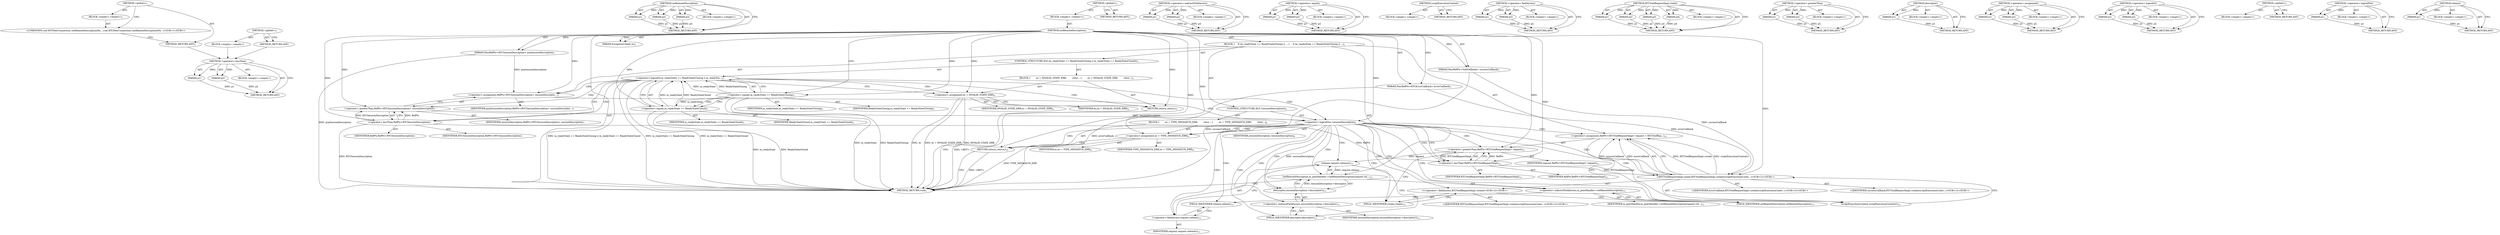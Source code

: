 digraph "&lt;global&gt;" {
vulnerable_110 [label=<(METHOD,&lt;operator&gt;.lessThan)>];
vulnerable_111 [label=<(PARAM,p1)>];
vulnerable_112 [label=<(PARAM,p2)>];
vulnerable_113 [label=<(BLOCK,&lt;empty&gt;,&lt;empty&gt;)>];
vulnerable_114 [label=<(METHOD_RETURN,ANY)>];
vulnerable_134 [label=<(METHOD,setRemoteDescription)>];
vulnerable_135 [label=<(PARAM,p1)>];
vulnerable_136 [label=<(PARAM,p2)>];
vulnerable_137 [label=<(PARAM,p3)>];
vulnerable_138 [label=<(BLOCK,&lt;empty&gt;,&lt;empty&gt;)>];
vulnerable_139 [label=<(METHOD_RETURN,ANY)>];
vulnerable_6 [label=<(METHOD,&lt;global&gt;)<SUB>1</SUB>>];
vulnerable_7 [label=<(BLOCK,&lt;empty&gt;,&lt;empty&gt;)<SUB>1</SUB>>];
vulnerable_8 [label=<(METHOD,setRemoteDescription)<SUB>1</SUB>>];
vulnerable_9 [label=<(PARAM,PassRefPtr&lt;RTCSessionDescription&gt; prpSessionDescription)<SUB>1</SUB>>];
vulnerable_10 [label=<(PARAM,PassRefPtr&lt;VoidCallback&gt; successCallback)<SUB>1</SUB>>];
vulnerable_11 [label=<(PARAM,PassRefPtr&lt;RTCErrorCallback&gt; errorCallback)<SUB>1</SUB>>];
vulnerable_12 [label=<(PARAM,ExceptionCode&amp; ec)<SUB>1</SUB>>];
vulnerable_13 [label=<(BLOCK,{
    if (m_readyState == ReadyStateClosing || ...,{
    if (m_readyState == ReadyStateClosing || ...)<SUB>2</SUB>>];
vulnerable_14 [label=<(CONTROL_STRUCTURE,IF,if (m_readyState == ReadyStateClosing || m_readyState == ReadyStateClosed))<SUB>3</SUB>>];
vulnerable_15 [label=<(&lt;operator&gt;.logicalOr,m_readyState == ReadyStateClosing || m_readySta...)<SUB>3</SUB>>];
vulnerable_16 [label=<(&lt;operator&gt;.equals,m_readyState == ReadyStateClosing)<SUB>3</SUB>>];
vulnerable_17 [label=<(IDENTIFIER,m_readyState,m_readyState == ReadyStateClosing)<SUB>3</SUB>>];
vulnerable_18 [label=<(IDENTIFIER,ReadyStateClosing,m_readyState == ReadyStateClosing)<SUB>3</SUB>>];
vulnerable_19 [label=<(&lt;operator&gt;.equals,m_readyState == ReadyStateClosed)<SUB>3</SUB>>];
vulnerable_20 [label=<(IDENTIFIER,m_readyState,m_readyState == ReadyStateClosed)<SUB>3</SUB>>];
vulnerable_21 [label=<(IDENTIFIER,ReadyStateClosed,m_readyState == ReadyStateClosed)<SUB>3</SUB>>];
vulnerable_22 [label=<(BLOCK,{
        ec = INVALID_STATE_ERR;
        retur...,{
        ec = INVALID_STATE_ERR;
        retur...)<SUB>3</SUB>>];
vulnerable_23 [label=<(&lt;operator&gt;.assignment,ec = INVALID_STATE_ERR)<SUB>4</SUB>>];
vulnerable_24 [label=<(IDENTIFIER,ec,ec = INVALID_STATE_ERR)<SUB>4</SUB>>];
vulnerable_25 [label=<(IDENTIFIER,INVALID_STATE_ERR,ec = INVALID_STATE_ERR)<SUB>4</SUB>>];
vulnerable_26 [label=<(RETURN,return;,return;)<SUB>5</SUB>>];
vulnerable_27 [label=<(&lt;operator&gt;.assignment,RefPtr&lt;RTCSessionDescription&gt; sessionDescriptio...)<SUB>7</SUB>>];
vulnerable_28 [label=<(&lt;operator&gt;.greaterThan,RefPtr&lt;RTCSessionDescription&gt; sessionDescription)<SUB>7</SUB>>];
vulnerable_29 [label=<(&lt;operator&gt;.lessThan,RefPtr&lt;RTCSessionDescription)<SUB>7</SUB>>];
vulnerable_30 [label=<(IDENTIFIER,RefPtr,RefPtr&lt;RTCSessionDescription)<SUB>7</SUB>>];
vulnerable_31 [label=<(IDENTIFIER,RTCSessionDescription,RefPtr&lt;RTCSessionDescription)<SUB>7</SUB>>];
vulnerable_32 [label=<(IDENTIFIER,sessionDescription,RefPtr&lt;RTCSessionDescription&gt; sessionDescription)<SUB>7</SUB>>];
vulnerable_33 [label=<(IDENTIFIER,prpSessionDescription,RefPtr&lt;RTCSessionDescription&gt; sessionDescriptio...)<SUB>7</SUB>>];
vulnerable_34 [label=<(CONTROL_STRUCTURE,IF,if (!sessionDescription))<SUB>8</SUB>>];
vulnerable_35 [label=<(&lt;operator&gt;.logicalNot,!sessionDescription)<SUB>8</SUB>>];
vulnerable_36 [label=<(IDENTIFIER,sessionDescription,!sessionDescription)<SUB>8</SUB>>];
vulnerable_37 [label=<(BLOCK,{
        ec = TYPE_MISMATCH_ERR;
        retur...,{
        ec = TYPE_MISMATCH_ERR;
        retur...)<SUB>8</SUB>>];
vulnerable_38 [label=<(&lt;operator&gt;.assignment,ec = TYPE_MISMATCH_ERR)<SUB>9</SUB>>];
vulnerable_39 [label=<(IDENTIFIER,ec,ec = TYPE_MISMATCH_ERR)<SUB>9</SUB>>];
vulnerable_40 [label=<(IDENTIFIER,TYPE_MISMATCH_ERR,ec = TYPE_MISMATCH_ERR)<SUB>9</SUB>>];
vulnerable_41 [label=<(RETURN,return;,return;)<SUB>10</SUB>>];
vulnerable_42 [label=<(&lt;operator&gt;.assignment,RefPtr&lt;RTCVoidRequestImpl&gt; request = RTCVoidReq...)<SUB>12</SUB>>];
vulnerable_43 [label=<(&lt;operator&gt;.greaterThan,RefPtr&lt;RTCVoidRequestImpl&gt; request)<SUB>12</SUB>>];
vulnerable_44 [label=<(&lt;operator&gt;.lessThan,RefPtr&lt;RTCVoidRequestImpl)<SUB>12</SUB>>];
vulnerable_45 [label=<(IDENTIFIER,RefPtr,RefPtr&lt;RTCVoidRequestImpl)<SUB>12</SUB>>];
vulnerable_46 [label=<(IDENTIFIER,RTCVoidRequestImpl,RefPtr&lt;RTCVoidRequestImpl)<SUB>12</SUB>>];
vulnerable_47 [label=<(IDENTIFIER,request,RefPtr&lt;RTCVoidRequestImpl&gt; request)<SUB>12</SUB>>];
vulnerable_48 [label="<(RTCVoidRequestImpl.create,RTCVoidRequestImpl::create(scriptExecutionConte...)<SUB>12</SUB>>"];
vulnerable_49 [label="<(&lt;operator&gt;.fieldAccess,RTCVoidRequestImpl::create)<SUB>12</SUB>>"];
vulnerable_50 [label="<(IDENTIFIER,RTCVoidRequestImpl,RTCVoidRequestImpl::create(scriptExecutionConte...)<SUB>12</SUB>>"];
vulnerable_51 [label=<(FIELD_IDENTIFIER,create,create)<SUB>12</SUB>>];
vulnerable_52 [label=<(scriptExecutionContext,scriptExecutionContext())<SUB>12</SUB>>];
vulnerable_53 [label="<(IDENTIFIER,successCallback,RTCVoidRequestImpl::create(scriptExecutionConte...)<SUB>12</SUB>>"];
vulnerable_54 [label="<(IDENTIFIER,errorCallback,RTCVoidRequestImpl::create(scriptExecutionConte...)<SUB>12</SUB>>"];
vulnerable_55 [label=<(setRemoteDescription,m_peerHandler-&gt;setRemoteDescription(request.rel...)<SUB>13</SUB>>];
vulnerable_56 [label=<(&lt;operator&gt;.indirectFieldAccess,m_peerHandler-&gt;setRemoteDescription)<SUB>13</SUB>>];
vulnerable_57 [label=<(IDENTIFIER,m_peerHandler,m_peerHandler-&gt;setRemoteDescription(request.rel...)<SUB>13</SUB>>];
vulnerable_58 [label=<(FIELD_IDENTIFIER,setRemoteDescription,setRemoteDescription)<SUB>13</SUB>>];
vulnerable_59 [label=<(release,request.release())<SUB>13</SUB>>];
vulnerable_60 [label=<(&lt;operator&gt;.fieldAccess,request.release)<SUB>13</SUB>>];
vulnerable_61 [label=<(IDENTIFIER,request,request.release())<SUB>13</SUB>>];
vulnerable_62 [label=<(FIELD_IDENTIFIER,release,release)<SUB>13</SUB>>];
vulnerable_63 [label=<(descriptor,sessionDescription-&gt;descriptor())<SUB>13</SUB>>];
vulnerable_64 [label=<(&lt;operator&gt;.indirectFieldAccess,sessionDescription-&gt;descriptor)<SUB>13</SUB>>];
vulnerable_65 [label=<(IDENTIFIER,sessionDescription,sessionDescription-&gt;descriptor())<SUB>13</SUB>>];
vulnerable_66 [label=<(FIELD_IDENTIFIER,descriptor,descriptor)<SUB>13</SUB>>];
vulnerable_67 [label=<(METHOD_RETURN,void)<SUB>1</SUB>>];
vulnerable_69 [label=<(METHOD_RETURN,ANY)<SUB>1</SUB>>];
vulnerable_140 [label=<(METHOD,&lt;operator&gt;.indirectFieldAccess)>];
vulnerable_141 [label=<(PARAM,p1)>];
vulnerable_142 [label=<(PARAM,p2)>];
vulnerable_143 [label=<(BLOCK,&lt;empty&gt;,&lt;empty&gt;)>];
vulnerable_144 [label=<(METHOD_RETURN,ANY)>];
vulnerable_95 [label=<(METHOD,&lt;operator&gt;.equals)>];
vulnerable_96 [label=<(PARAM,p1)>];
vulnerable_97 [label=<(PARAM,p2)>];
vulnerable_98 [label=<(BLOCK,&lt;empty&gt;,&lt;empty&gt;)>];
vulnerable_99 [label=<(METHOD_RETURN,ANY)>];
vulnerable_131 [label=<(METHOD,scriptExecutionContext)>];
vulnerable_132 [label=<(BLOCK,&lt;empty&gt;,&lt;empty&gt;)>];
vulnerable_133 [label=<(METHOD_RETURN,ANY)>];
vulnerable_126 [label=<(METHOD,&lt;operator&gt;.fieldAccess)>];
vulnerable_127 [label=<(PARAM,p1)>];
vulnerable_128 [label=<(PARAM,p2)>];
vulnerable_129 [label=<(BLOCK,&lt;empty&gt;,&lt;empty&gt;)>];
vulnerable_130 [label=<(METHOD_RETURN,ANY)>];
vulnerable_119 [label=<(METHOD,RTCVoidRequestImpl.create)>];
vulnerable_120 [label=<(PARAM,p1)>];
vulnerable_121 [label=<(PARAM,p2)>];
vulnerable_122 [label=<(PARAM,p3)>];
vulnerable_123 [label=<(PARAM,p4)>];
vulnerable_124 [label=<(BLOCK,&lt;empty&gt;,&lt;empty&gt;)>];
vulnerable_125 [label=<(METHOD_RETURN,ANY)>];
vulnerable_105 [label=<(METHOD,&lt;operator&gt;.greaterThan)>];
vulnerable_106 [label=<(PARAM,p1)>];
vulnerable_107 [label=<(PARAM,p2)>];
vulnerable_108 [label=<(BLOCK,&lt;empty&gt;,&lt;empty&gt;)>];
vulnerable_109 [label=<(METHOD_RETURN,ANY)>];
vulnerable_149 [label=<(METHOD,descriptor)>];
vulnerable_150 [label=<(PARAM,p1)>];
vulnerable_151 [label=<(BLOCK,&lt;empty&gt;,&lt;empty&gt;)>];
vulnerable_152 [label=<(METHOD_RETURN,ANY)>];
vulnerable_100 [label=<(METHOD,&lt;operator&gt;.assignment)>];
vulnerable_101 [label=<(PARAM,p1)>];
vulnerable_102 [label=<(PARAM,p2)>];
vulnerable_103 [label=<(BLOCK,&lt;empty&gt;,&lt;empty&gt;)>];
vulnerable_104 [label=<(METHOD_RETURN,ANY)>];
vulnerable_90 [label=<(METHOD,&lt;operator&gt;.logicalOr)>];
vulnerable_91 [label=<(PARAM,p1)>];
vulnerable_92 [label=<(PARAM,p2)>];
vulnerable_93 [label=<(BLOCK,&lt;empty&gt;,&lt;empty&gt;)>];
vulnerable_94 [label=<(METHOD_RETURN,ANY)>];
vulnerable_84 [label=<(METHOD,&lt;global&gt;)<SUB>1</SUB>>];
vulnerable_85 [label=<(BLOCK,&lt;empty&gt;,&lt;empty&gt;)>];
vulnerable_86 [label=<(METHOD_RETURN,ANY)>];
vulnerable_115 [label=<(METHOD,&lt;operator&gt;.logicalNot)>];
vulnerable_116 [label=<(PARAM,p1)>];
vulnerable_117 [label=<(BLOCK,&lt;empty&gt;,&lt;empty&gt;)>];
vulnerable_118 [label=<(METHOD_RETURN,ANY)>];
vulnerable_145 [label=<(METHOD,release)>];
vulnerable_146 [label=<(PARAM,p1)>];
vulnerable_147 [label=<(BLOCK,&lt;empty&gt;,&lt;empty&gt;)>];
vulnerable_148 [label=<(METHOD_RETURN,ANY)>];
fixed_6 [label=<(METHOD,&lt;global&gt;)<SUB>1</SUB>>];
fixed_7 [label=<(BLOCK,&lt;empty&gt;,&lt;empty&gt;)<SUB>1</SUB>>];
fixed_8 [label="<(UNKNOWN,void RTCPeerConnection::setRemoteDescription(Pa...,void RTCPeerConnection::setRemoteDescription(Pa...)<SUB>1</SUB>>"];
fixed_9 [label=<(METHOD_RETURN,ANY)<SUB>1</SUB>>];
fixed_14 [label=<(METHOD,&lt;global&gt;)<SUB>1</SUB>>];
fixed_15 [label=<(BLOCK,&lt;empty&gt;,&lt;empty&gt;)>];
fixed_16 [label=<(METHOD_RETURN,ANY)>];
vulnerable_110 -> vulnerable_111  [key=0, label="AST: "];
vulnerable_110 -> vulnerable_111  [key=1, label="DDG: "];
vulnerable_110 -> vulnerable_113  [key=0, label="AST: "];
vulnerable_110 -> vulnerable_112  [key=0, label="AST: "];
vulnerable_110 -> vulnerable_112  [key=1, label="DDG: "];
vulnerable_110 -> vulnerable_114  [key=0, label="AST: "];
vulnerable_110 -> vulnerable_114  [key=1, label="CFG: "];
vulnerable_111 -> vulnerable_114  [key=0, label="DDG: p1"];
vulnerable_112 -> vulnerable_114  [key=0, label="DDG: p2"];
vulnerable_134 -> vulnerable_135  [key=0, label="AST: "];
vulnerable_134 -> vulnerable_135  [key=1, label="DDG: "];
vulnerable_134 -> vulnerable_138  [key=0, label="AST: "];
vulnerable_134 -> vulnerable_136  [key=0, label="AST: "];
vulnerable_134 -> vulnerable_136  [key=1, label="DDG: "];
vulnerable_134 -> vulnerable_139  [key=0, label="AST: "];
vulnerable_134 -> vulnerable_139  [key=1, label="CFG: "];
vulnerable_134 -> vulnerable_137  [key=0, label="AST: "];
vulnerable_134 -> vulnerable_137  [key=1, label="DDG: "];
vulnerable_135 -> vulnerable_139  [key=0, label="DDG: p1"];
vulnerable_136 -> vulnerable_139  [key=0, label="DDG: p2"];
vulnerable_137 -> vulnerable_139  [key=0, label="DDG: p3"];
vulnerable_6 -> vulnerable_7  [key=0, label="AST: "];
vulnerable_6 -> vulnerable_69  [key=0, label="AST: "];
vulnerable_6 -> vulnerable_69  [key=1, label="CFG: "];
vulnerable_7 -> vulnerable_8  [key=0, label="AST: "];
vulnerable_8 -> vulnerable_9  [key=0, label="AST: "];
vulnerable_8 -> vulnerable_9  [key=1, label="DDG: "];
vulnerable_8 -> vulnerable_10  [key=0, label="AST: "];
vulnerable_8 -> vulnerable_10  [key=1, label="DDG: "];
vulnerable_8 -> vulnerable_11  [key=0, label="AST: "];
vulnerable_8 -> vulnerable_11  [key=1, label="DDG: "];
vulnerable_8 -> vulnerable_12  [key=0, label="AST: "];
vulnerable_8 -> vulnerable_12  [key=1, label="DDG: "];
vulnerable_8 -> vulnerable_13  [key=0, label="AST: "];
vulnerable_8 -> vulnerable_67  [key=0, label="AST: "];
vulnerable_8 -> vulnerable_16  [key=0, label="CFG: "];
vulnerable_8 -> vulnerable_16  [key=1, label="DDG: "];
vulnerable_8 -> vulnerable_27  [key=0, label="DDG: "];
vulnerable_8 -> vulnerable_23  [key=0, label="DDG: "];
vulnerable_8 -> vulnerable_26  [key=0, label="DDG: "];
vulnerable_8 -> vulnerable_28  [key=0, label="DDG: "];
vulnerable_8 -> vulnerable_35  [key=0, label="DDG: "];
vulnerable_8 -> vulnerable_38  [key=0, label="DDG: "];
vulnerable_8 -> vulnerable_41  [key=0, label="DDG: "];
vulnerable_8 -> vulnerable_43  [key=0, label="DDG: "];
vulnerable_8 -> vulnerable_48  [key=0, label="DDG: "];
vulnerable_8 -> vulnerable_19  [key=0, label="DDG: "];
vulnerable_8 -> vulnerable_29  [key=0, label="DDG: "];
vulnerable_8 -> vulnerable_44  [key=0, label="DDG: "];
vulnerable_9 -> vulnerable_67  [key=0, label="DDG: prpSessionDescription"];
vulnerable_9 -> vulnerable_27  [key=0, label="DDG: prpSessionDescription"];
vulnerable_10 -> vulnerable_67  [key=0, label="DDG: successCallback"];
vulnerable_10 -> vulnerable_48  [key=0, label="DDG: successCallback"];
vulnerable_11 -> vulnerable_67  [key=0, label="DDG: errorCallback"];
vulnerable_11 -> vulnerable_48  [key=0, label="DDG: errorCallback"];
vulnerable_13 -> vulnerable_14  [key=0, label="AST: "];
vulnerable_13 -> vulnerable_27  [key=0, label="AST: "];
vulnerable_13 -> vulnerable_34  [key=0, label="AST: "];
vulnerable_13 -> vulnerable_42  [key=0, label="AST: "];
vulnerable_13 -> vulnerable_55  [key=0, label="AST: "];
vulnerable_14 -> vulnerable_15  [key=0, label="AST: "];
vulnerable_14 -> vulnerable_22  [key=0, label="AST: "];
vulnerable_15 -> vulnerable_16  [key=0, label="AST: "];
vulnerable_15 -> vulnerable_19  [key=0, label="AST: "];
vulnerable_15 -> vulnerable_23  [key=0, label="CFG: "];
vulnerable_15 -> vulnerable_23  [key=1, label="CDG: "];
vulnerable_15 -> vulnerable_29  [key=0, label="CFG: "];
vulnerable_15 -> vulnerable_29  [key=1, label="CDG: "];
vulnerable_15 -> vulnerable_67  [key=0, label="DDG: m_readyState == ReadyStateClosing"];
vulnerable_15 -> vulnerable_67  [key=1, label="DDG: m_readyState == ReadyStateClosed"];
vulnerable_15 -> vulnerable_67  [key=2, label="DDG: m_readyState == ReadyStateClosing || m_readyState == ReadyStateClosed"];
vulnerable_15 -> vulnerable_26  [key=0, label="CDG: "];
vulnerable_15 -> vulnerable_28  [key=0, label="CDG: "];
vulnerable_15 -> vulnerable_27  [key=0, label="CDG: "];
vulnerable_15 -> vulnerable_35  [key=0, label="CDG: "];
vulnerable_16 -> vulnerable_17  [key=0, label="AST: "];
vulnerable_16 -> vulnerable_18  [key=0, label="AST: "];
vulnerable_16 -> vulnerable_15  [key=0, label="CFG: "];
vulnerable_16 -> vulnerable_15  [key=1, label="DDG: m_readyState"];
vulnerable_16 -> vulnerable_15  [key=2, label="DDG: ReadyStateClosing"];
vulnerable_16 -> vulnerable_19  [key=0, label="CFG: "];
vulnerable_16 -> vulnerable_19  [key=1, label="DDG: m_readyState"];
vulnerable_16 -> vulnerable_19  [key=2, label="CDG: "];
vulnerable_16 -> vulnerable_67  [key=0, label="DDG: m_readyState"];
vulnerable_16 -> vulnerable_67  [key=1, label="DDG: ReadyStateClosing"];
vulnerable_19 -> vulnerable_20  [key=0, label="AST: "];
vulnerable_19 -> vulnerable_21  [key=0, label="AST: "];
vulnerable_19 -> vulnerable_15  [key=0, label="CFG: "];
vulnerable_19 -> vulnerable_15  [key=1, label="DDG: m_readyState"];
vulnerable_19 -> vulnerable_15  [key=2, label="DDG: ReadyStateClosed"];
vulnerable_19 -> vulnerable_67  [key=0, label="DDG: m_readyState"];
vulnerable_19 -> vulnerable_67  [key=1, label="DDG: ReadyStateClosed"];
vulnerable_22 -> vulnerable_23  [key=0, label="AST: "];
vulnerable_22 -> vulnerable_26  [key=0, label="AST: "];
vulnerable_23 -> vulnerable_24  [key=0, label="AST: "];
vulnerable_23 -> vulnerable_25  [key=0, label="AST: "];
vulnerable_23 -> vulnerable_26  [key=0, label="CFG: "];
vulnerable_23 -> vulnerable_67  [key=0, label="DDG: ec"];
vulnerable_23 -> vulnerable_67  [key=1, label="DDG: ec = INVALID_STATE_ERR"];
vulnerable_23 -> vulnerable_67  [key=2, label="DDG: INVALID_STATE_ERR"];
vulnerable_26 -> vulnerable_67  [key=0, label="CFG: "];
vulnerable_26 -> vulnerable_67  [key=1, label="DDG: &lt;RET&gt;"];
vulnerable_27 -> vulnerable_28  [key=0, label="AST: "];
vulnerable_27 -> vulnerable_33  [key=0, label="AST: "];
vulnerable_27 -> vulnerable_35  [key=0, label="CFG: "];
vulnerable_28 -> vulnerable_29  [key=0, label="AST: "];
vulnerable_28 -> vulnerable_32  [key=0, label="AST: "];
vulnerable_28 -> vulnerable_27  [key=0, label="CFG: "];
vulnerable_28 -> vulnerable_35  [key=0, label="DDG: sessionDescription"];
vulnerable_29 -> vulnerable_30  [key=0, label="AST: "];
vulnerable_29 -> vulnerable_31  [key=0, label="AST: "];
vulnerable_29 -> vulnerable_28  [key=0, label="CFG: "];
vulnerable_29 -> vulnerable_28  [key=1, label="DDG: RefPtr"];
vulnerable_29 -> vulnerable_28  [key=2, label="DDG: RTCSessionDescription"];
vulnerable_29 -> vulnerable_67  [key=0, label="DDG: RTCSessionDescription"];
vulnerable_29 -> vulnerable_44  [key=0, label="DDG: RefPtr"];
vulnerable_34 -> vulnerable_35  [key=0, label="AST: "];
vulnerable_34 -> vulnerable_37  [key=0, label="AST: "];
vulnerable_35 -> vulnerable_36  [key=0, label="AST: "];
vulnerable_35 -> vulnerable_38  [key=0, label="CFG: "];
vulnerable_35 -> vulnerable_38  [key=1, label="CDG: "];
vulnerable_35 -> vulnerable_44  [key=0, label="CFG: "];
vulnerable_35 -> vulnerable_44  [key=1, label="CDG: "];
vulnerable_35 -> vulnerable_63  [key=0, label="DDG: sessionDescription"];
vulnerable_35 -> vulnerable_63  [key=1, label="CDG: "];
vulnerable_35 -> vulnerable_48  [key=0, label="CDG: "];
vulnerable_35 -> vulnerable_58  [key=0, label="CDG: "];
vulnerable_35 -> vulnerable_49  [key=0, label="CDG: "];
vulnerable_35 -> vulnerable_60  [key=0, label="CDG: "];
vulnerable_35 -> vulnerable_64  [key=0, label="CDG: "];
vulnerable_35 -> vulnerable_42  [key=0, label="CDG: "];
vulnerable_35 -> vulnerable_51  [key=0, label="CDG: "];
vulnerable_35 -> vulnerable_66  [key=0, label="CDG: "];
vulnerable_35 -> vulnerable_52  [key=0, label="CDG: "];
vulnerable_35 -> vulnerable_56  [key=0, label="CDG: "];
vulnerable_35 -> vulnerable_41  [key=0, label="CDG: "];
vulnerable_35 -> vulnerable_59  [key=0, label="CDG: "];
vulnerable_35 -> vulnerable_55  [key=0, label="CDG: "];
vulnerable_35 -> vulnerable_62  [key=0, label="CDG: "];
vulnerable_35 -> vulnerable_43  [key=0, label="CDG: "];
vulnerable_37 -> vulnerable_38  [key=0, label="AST: "];
vulnerable_37 -> vulnerable_41  [key=0, label="AST: "];
vulnerable_38 -> vulnerable_39  [key=0, label="AST: "];
vulnerable_38 -> vulnerable_40  [key=0, label="AST: "];
vulnerable_38 -> vulnerable_41  [key=0, label="CFG: "];
vulnerable_38 -> vulnerable_67  [key=0, label="DDG: TYPE_MISMATCH_ERR"];
vulnerable_41 -> vulnerable_67  [key=0, label="CFG: "];
vulnerable_41 -> vulnerable_67  [key=1, label="DDG: &lt;RET&gt;"];
vulnerable_42 -> vulnerable_43  [key=0, label="AST: "];
vulnerable_42 -> vulnerable_48  [key=0, label="AST: "];
vulnerable_42 -> vulnerable_58  [key=0, label="CFG: "];
vulnerable_43 -> vulnerable_44  [key=0, label="AST: "];
vulnerable_43 -> vulnerable_47  [key=0, label="AST: "];
vulnerable_43 -> vulnerable_51  [key=0, label="CFG: "];
vulnerable_43 -> vulnerable_59  [key=0, label="DDG: request"];
vulnerable_44 -> vulnerable_45  [key=0, label="AST: "];
vulnerable_44 -> vulnerable_46  [key=0, label="AST: "];
vulnerable_44 -> vulnerable_43  [key=0, label="CFG: "];
vulnerable_44 -> vulnerable_43  [key=1, label="DDG: RefPtr"];
vulnerable_44 -> vulnerable_43  [key=2, label="DDG: RTCVoidRequestImpl"];
vulnerable_44 -> vulnerable_48  [key=0, label="DDG: RTCVoidRequestImpl"];
vulnerable_48 -> vulnerable_49  [key=0, label="AST: "];
vulnerable_48 -> vulnerable_52  [key=0, label="AST: "];
vulnerable_48 -> vulnerable_53  [key=0, label="AST: "];
vulnerable_48 -> vulnerable_54  [key=0, label="AST: "];
vulnerable_48 -> vulnerable_42  [key=0, label="CFG: "];
vulnerable_48 -> vulnerable_42  [key=1, label="DDG: RTCVoidRequestImpl::create"];
vulnerable_48 -> vulnerable_42  [key=2, label="DDG: scriptExecutionContext()"];
vulnerable_48 -> vulnerable_42  [key=3, label="DDG: successCallback"];
vulnerable_48 -> vulnerable_42  [key=4, label="DDG: errorCallback"];
vulnerable_49 -> vulnerable_50  [key=0, label="AST: "];
vulnerable_49 -> vulnerable_51  [key=0, label="AST: "];
vulnerable_49 -> vulnerable_52  [key=0, label="CFG: "];
vulnerable_51 -> vulnerable_49  [key=0, label="CFG: "];
vulnerable_52 -> vulnerable_48  [key=0, label="CFG: "];
vulnerable_55 -> vulnerable_56  [key=0, label="AST: "];
vulnerable_55 -> vulnerable_59  [key=0, label="AST: "];
vulnerable_55 -> vulnerable_63  [key=0, label="AST: "];
vulnerable_55 -> vulnerable_67  [key=0, label="CFG: "];
vulnerable_56 -> vulnerable_57  [key=0, label="AST: "];
vulnerable_56 -> vulnerable_58  [key=0, label="AST: "];
vulnerable_56 -> vulnerable_62  [key=0, label="CFG: "];
vulnerable_58 -> vulnerable_56  [key=0, label="CFG: "];
vulnerable_59 -> vulnerable_60  [key=0, label="AST: "];
vulnerable_59 -> vulnerable_66  [key=0, label="CFG: "];
vulnerable_59 -> vulnerable_55  [key=0, label="DDG: request.release"];
vulnerable_60 -> vulnerable_61  [key=0, label="AST: "];
vulnerable_60 -> vulnerable_62  [key=0, label="AST: "];
vulnerable_60 -> vulnerable_59  [key=0, label="CFG: "];
vulnerable_62 -> vulnerable_60  [key=0, label="CFG: "];
vulnerable_63 -> vulnerable_64  [key=0, label="AST: "];
vulnerable_63 -> vulnerable_55  [key=0, label="CFG: "];
vulnerable_63 -> vulnerable_55  [key=1, label="DDG: sessionDescription-&gt;descriptor"];
vulnerable_64 -> vulnerable_65  [key=0, label="AST: "];
vulnerable_64 -> vulnerable_66  [key=0, label="AST: "];
vulnerable_64 -> vulnerable_63  [key=0, label="CFG: "];
vulnerable_66 -> vulnerable_64  [key=0, label="CFG: "];
vulnerable_140 -> vulnerable_141  [key=0, label="AST: "];
vulnerable_140 -> vulnerable_141  [key=1, label="DDG: "];
vulnerable_140 -> vulnerable_143  [key=0, label="AST: "];
vulnerable_140 -> vulnerable_142  [key=0, label="AST: "];
vulnerable_140 -> vulnerable_142  [key=1, label="DDG: "];
vulnerable_140 -> vulnerable_144  [key=0, label="AST: "];
vulnerable_140 -> vulnerable_144  [key=1, label="CFG: "];
vulnerable_141 -> vulnerable_144  [key=0, label="DDG: p1"];
vulnerable_142 -> vulnerable_144  [key=0, label="DDG: p2"];
vulnerable_95 -> vulnerable_96  [key=0, label="AST: "];
vulnerable_95 -> vulnerable_96  [key=1, label="DDG: "];
vulnerable_95 -> vulnerable_98  [key=0, label="AST: "];
vulnerable_95 -> vulnerable_97  [key=0, label="AST: "];
vulnerable_95 -> vulnerable_97  [key=1, label="DDG: "];
vulnerable_95 -> vulnerable_99  [key=0, label="AST: "];
vulnerable_95 -> vulnerable_99  [key=1, label="CFG: "];
vulnerable_96 -> vulnerable_99  [key=0, label="DDG: p1"];
vulnerable_97 -> vulnerable_99  [key=0, label="DDG: p2"];
vulnerable_131 -> vulnerable_132  [key=0, label="AST: "];
vulnerable_131 -> vulnerable_133  [key=0, label="AST: "];
vulnerable_131 -> vulnerable_133  [key=1, label="CFG: "];
vulnerable_126 -> vulnerable_127  [key=0, label="AST: "];
vulnerable_126 -> vulnerable_127  [key=1, label="DDG: "];
vulnerable_126 -> vulnerable_129  [key=0, label="AST: "];
vulnerable_126 -> vulnerable_128  [key=0, label="AST: "];
vulnerable_126 -> vulnerable_128  [key=1, label="DDG: "];
vulnerable_126 -> vulnerable_130  [key=0, label="AST: "];
vulnerable_126 -> vulnerable_130  [key=1, label="CFG: "];
vulnerable_127 -> vulnerable_130  [key=0, label="DDG: p1"];
vulnerable_128 -> vulnerable_130  [key=0, label="DDG: p2"];
vulnerable_119 -> vulnerable_120  [key=0, label="AST: "];
vulnerable_119 -> vulnerable_120  [key=1, label="DDG: "];
vulnerable_119 -> vulnerable_124  [key=0, label="AST: "];
vulnerable_119 -> vulnerable_121  [key=0, label="AST: "];
vulnerable_119 -> vulnerable_121  [key=1, label="DDG: "];
vulnerable_119 -> vulnerable_125  [key=0, label="AST: "];
vulnerable_119 -> vulnerable_125  [key=1, label="CFG: "];
vulnerable_119 -> vulnerable_122  [key=0, label="AST: "];
vulnerable_119 -> vulnerable_122  [key=1, label="DDG: "];
vulnerable_119 -> vulnerable_123  [key=0, label="AST: "];
vulnerable_119 -> vulnerable_123  [key=1, label="DDG: "];
vulnerable_120 -> vulnerable_125  [key=0, label="DDG: p1"];
vulnerable_121 -> vulnerable_125  [key=0, label="DDG: p2"];
vulnerable_122 -> vulnerable_125  [key=0, label="DDG: p3"];
vulnerable_123 -> vulnerable_125  [key=0, label="DDG: p4"];
vulnerable_105 -> vulnerable_106  [key=0, label="AST: "];
vulnerable_105 -> vulnerable_106  [key=1, label="DDG: "];
vulnerable_105 -> vulnerable_108  [key=0, label="AST: "];
vulnerable_105 -> vulnerable_107  [key=0, label="AST: "];
vulnerable_105 -> vulnerable_107  [key=1, label="DDG: "];
vulnerable_105 -> vulnerable_109  [key=0, label="AST: "];
vulnerable_105 -> vulnerable_109  [key=1, label="CFG: "];
vulnerable_106 -> vulnerable_109  [key=0, label="DDG: p1"];
vulnerable_107 -> vulnerable_109  [key=0, label="DDG: p2"];
vulnerable_149 -> vulnerable_150  [key=0, label="AST: "];
vulnerable_149 -> vulnerable_150  [key=1, label="DDG: "];
vulnerable_149 -> vulnerable_151  [key=0, label="AST: "];
vulnerable_149 -> vulnerable_152  [key=0, label="AST: "];
vulnerable_149 -> vulnerable_152  [key=1, label="CFG: "];
vulnerable_150 -> vulnerable_152  [key=0, label="DDG: p1"];
vulnerable_100 -> vulnerable_101  [key=0, label="AST: "];
vulnerable_100 -> vulnerable_101  [key=1, label="DDG: "];
vulnerable_100 -> vulnerable_103  [key=0, label="AST: "];
vulnerable_100 -> vulnerable_102  [key=0, label="AST: "];
vulnerable_100 -> vulnerable_102  [key=1, label="DDG: "];
vulnerable_100 -> vulnerable_104  [key=0, label="AST: "];
vulnerable_100 -> vulnerable_104  [key=1, label="CFG: "];
vulnerable_101 -> vulnerable_104  [key=0, label="DDG: p1"];
vulnerable_102 -> vulnerable_104  [key=0, label="DDG: p2"];
vulnerable_90 -> vulnerable_91  [key=0, label="AST: "];
vulnerable_90 -> vulnerable_91  [key=1, label="DDG: "];
vulnerable_90 -> vulnerable_93  [key=0, label="AST: "];
vulnerable_90 -> vulnerable_92  [key=0, label="AST: "];
vulnerable_90 -> vulnerable_92  [key=1, label="DDG: "];
vulnerable_90 -> vulnerable_94  [key=0, label="AST: "];
vulnerable_90 -> vulnerable_94  [key=1, label="CFG: "];
vulnerable_91 -> vulnerable_94  [key=0, label="DDG: p1"];
vulnerable_92 -> vulnerable_94  [key=0, label="DDG: p2"];
vulnerable_84 -> vulnerable_85  [key=0, label="AST: "];
vulnerable_84 -> vulnerable_86  [key=0, label="AST: "];
vulnerable_84 -> vulnerable_86  [key=1, label="CFG: "];
vulnerable_115 -> vulnerable_116  [key=0, label="AST: "];
vulnerable_115 -> vulnerable_116  [key=1, label="DDG: "];
vulnerable_115 -> vulnerable_117  [key=0, label="AST: "];
vulnerable_115 -> vulnerable_118  [key=0, label="AST: "];
vulnerable_115 -> vulnerable_118  [key=1, label="CFG: "];
vulnerable_116 -> vulnerable_118  [key=0, label="DDG: p1"];
vulnerable_145 -> vulnerable_146  [key=0, label="AST: "];
vulnerable_145 -> vulnerable_146  [key=1, label="DDG: "];
vulnerable_145 -> vulnerable_147  [key=0, label="AST: "];
vulnerable_145 -> vulnerable_148  [key=0, label="AST: "];
vulnerable_145 -> vulnerable_148  [key=1, label="CFG: "];
vulnerable_146 -> vulnerable_148  [key=0, label="DDG: p1"];
fixed_6 -> fixed_7  [key=0, label="AST: "];
fixed_6 -> fixed_9  [key=0, label="AST: "];
fixed_6 -> fixed_8  [key=0, label="CFG: "];
fixed_7 -> fixed_8  [key=0, label="AST: "];
fixed_8 -> fixed_9  [key=0, label="CFG: "];
fixed_9 -> vulnerable_110  [key=0];
fixed_14 -> fixed_15  [key=0, label="AST: "];
fixed_14 -> fixed_16  [key=0, label="AST: "];
fixed_14 -> fixed_16  [key=1, label="CFG: "];
fixed_15 -> vulnerable_110  [key=0];
fixed_16 -> vulnerable_110  [key=0];
}
